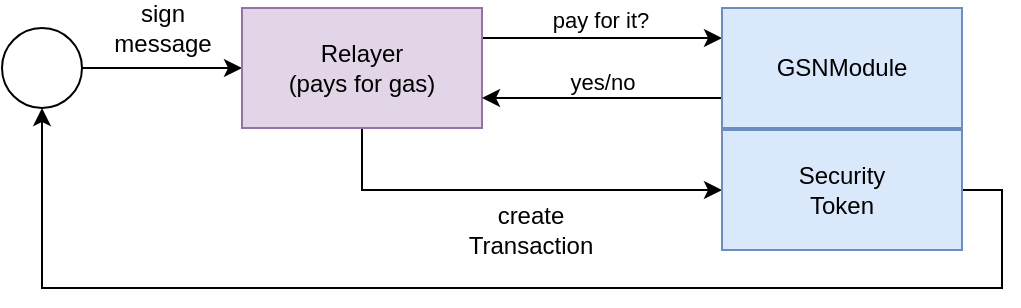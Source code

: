 <mxfile version="13.1.1" type="device"><diagram id="g2vJTHKfZpEii-ebkaNM" name="Page-1"><mxGraphModel dx="2066" dy="721" grid="1" gridSize="10" guides="1" tooltips="1" connect="1" arrows="1" fold="1" page="1" pageScale="1" pageWidth="827" pageHeight="1169" math="0" shadow="0"><root><mxCell id="0"/><mxCell id="1" parent="0"/><mxCell id="b56aGvTQekwef0vSYQhE-3" style="edgeStyle=orthogonalEdgeStyle;rounded=0;orthogonalLoop=1;jettySize=auto;html=1;entryX=0;entryY=0.5;entryDx=0;entryDy=0;" parent="1" source="b56aGvTQekwef0vSYQhE-1" target="b56aGvTQekwef0vSYQhE-2" edge="1"><mxGeometry relative="1" as="geometry"/></mxCell><mxCell id="b56aGvTQekwef0vSYQhE-4" value="sign&lt;br&gt;message" style="text;html=1;align=center;verticalAlign=middle;resizable=0;points=[];labelBackgroundColor=none;" parent="b56aGvTQekwef0vSYQhE-3" vertex="1" connectable="0"><mxGeometry x="-0.588" y="-1" relative="1" as="geometry"><mxPoint x="23" y="-21" as="offset"/></mxGeometry></mxCell><mxCell id="b56aGvTQekwef0vSYQhE-1" value="" style="ellipse;whiteSpace=wrap;html=1;aspect=fixed;" parent="1" vertex="1"><mxGeometry x="80" y="440" width="40" height="40" as="geometry"/></mxCell><mxCell id="b56aGvTQekwef0vSYQhE-6" style="edgeStyle=orthogonalEdgeStyle;rounded=0;orthogonalLoop=1;jettySize=auto;html=1;entryX=0;entryY=0.5;entryDx=0;entryDy=0;" parent="1" source="b56aGvTQekwef0vSYQhE-2" target="b56aGvTQekwef0vSYQhE-5" edge="1"><mxGeometry relative="1" as="geometry"><mxPoint x="370" y="460" as="targetPoint"/><Array as="points"><mxPoint x="260" y="521"/></Array></mxGeometry></mxCell><mxCell id="b56aGvTQekwef0vSYQhE-7" value="create&lt;br&gt;Transaction" style="text;html=1;align=center;verticalAlign=middle;resizable=0;points=[];labelBackgroundColor=none;" parent="b56aGvTQekwef0vSYQhE-6" vertex="1" connectable="0"><mxGeometry x="0.2" y="-2" relative="1" as="geometry"><mxPoint x="-12" y="18" as="offset"/></mxGeometry></mxCell><mxCell id="Tz-GrFIEuYscf0kkUTPd-2" style="edgeStyle=orthogonalEdgeStyle;rounded=0;orthogonalLoop=1;jettySize=auto;html=1;exitX=1;exitY=0.25;exitDx=0;exitDy=0;entryX=0;entryY=0.25;entryDx=0;entryDy=0;" edge="1" parent="1" source="b56aGvTQekwef0vSYQhE-2" target="Tz-GrFIEuYscf0kkUTPd-1"><mxGeometry relative="1" as="geometry"/></mxCell><mxCell id="Tz-GrFIEuYscf0kkUTPd-4" value="pay for it?" style="edgeLabel;html=1;align=center;verticalAlign=middle;resizable=0;points=[];" vertex="1" connectable="0" parent="Tz-GrFIEuYscf0kkUTPd-2"><mxGeometry x="-0.317" y="-1" relative="1" as="geometry"><mxPoint x="18" y="-10" as="offset"/></mxGeometry></mxCell><mxCell id="b56aGvTQekwef0vSYQhE-2" value="Relayer&lt;br&gt;(pays for gas)" style="rounded=0;whiteSpace=wrap;html=1;fillColor=#e1d5e7;strokeColor=#9673a6;" parent="1" vertex="1"><mxGeometry x="200" y="430" width="120" height="60" as="geometry"/></mxCell><mxCell id="b56aGvTQekwef0vSYQhE-9" style="edgeStyle=orthogonalEdgeStyle;rounded=0;orthogonalLoop=1;jettySize=auto;html=1;entryX=0.5;entryY=1;entryDx=0;entryDy=0;exitX=1;exitY=0.5;exitDx=0;exitDy=0;" parent="1" source="b56aGvTQekwef0vSYQhE-5" target="b56aGvTQekwef0vSYQhE-1" edge="1"><mxGeometry relative="1" as="geometry"><Array as="points"><mxPoint x="580" y="521"/><mxPoint x="580" y="570"/><mxPoint x="100" y="570"/></Array></mxGeometry></mxCell><mxCell id="b56aGvTQekwef0vSYQhE-5" value="Security&lt;br&gt;Token" style="rounded=0;whiteSpace=wrap;html=1;fillColor=#dae8fc;strokeColor=#6c8ebf;" parent="1" vertex="1"><mxGeometry x="440" y="491" width="120" height="60" as="geometry"/></mxCell><mxCell id="Tz-GrFIEuYscf0kkUTPd-3" style="edgeStyle=orthogonalEdgeStyle;rounded=0;orthogonalLoop=1;jettySize=auto;html=1;exitX=0;exitY=0.75;exitDx=0;exitDy=0;entryX=1;entryY=0.75;entryDx=0;entryDy=0;" edge="1" parent="1" source="Tz-GrFIEuYscf0kkUTPd-1" target="b56aGvTQekwef0vSYQhE-2"><mxGeometry relative="1" as="geometry"/></mxCell><mxCell id="Tz-GrFIEuYscf0kkUTPd-5" value="yes/no" style="edgeLabel;html=1;align=center;verticalAlign=middle;resizable=0;points=[];" vertex="1" connectable="0" parent="Tz-GrFIEuYscf0kkUTPd-3"><mxGeometry x="-0.05" y="-3" relative="1" as="geometry"><mxPoint x="-3" y="-5" as="offset"/></mxGeometry></mxCell><mxCell id="Tz-GrFIEuYscf0kkUTPd-1" value="GSNModule" style="rounded=0;whiteSpace=wrap;html=1;fillColor=#dae8fc;strokeColor=#6c8ebf;" vertex="1" parent="1"><mxGeometry x="440" y="430" width="120" height="60" as="geometry"/></mxCell></root></mxGraphModel></diagram></mxfile>